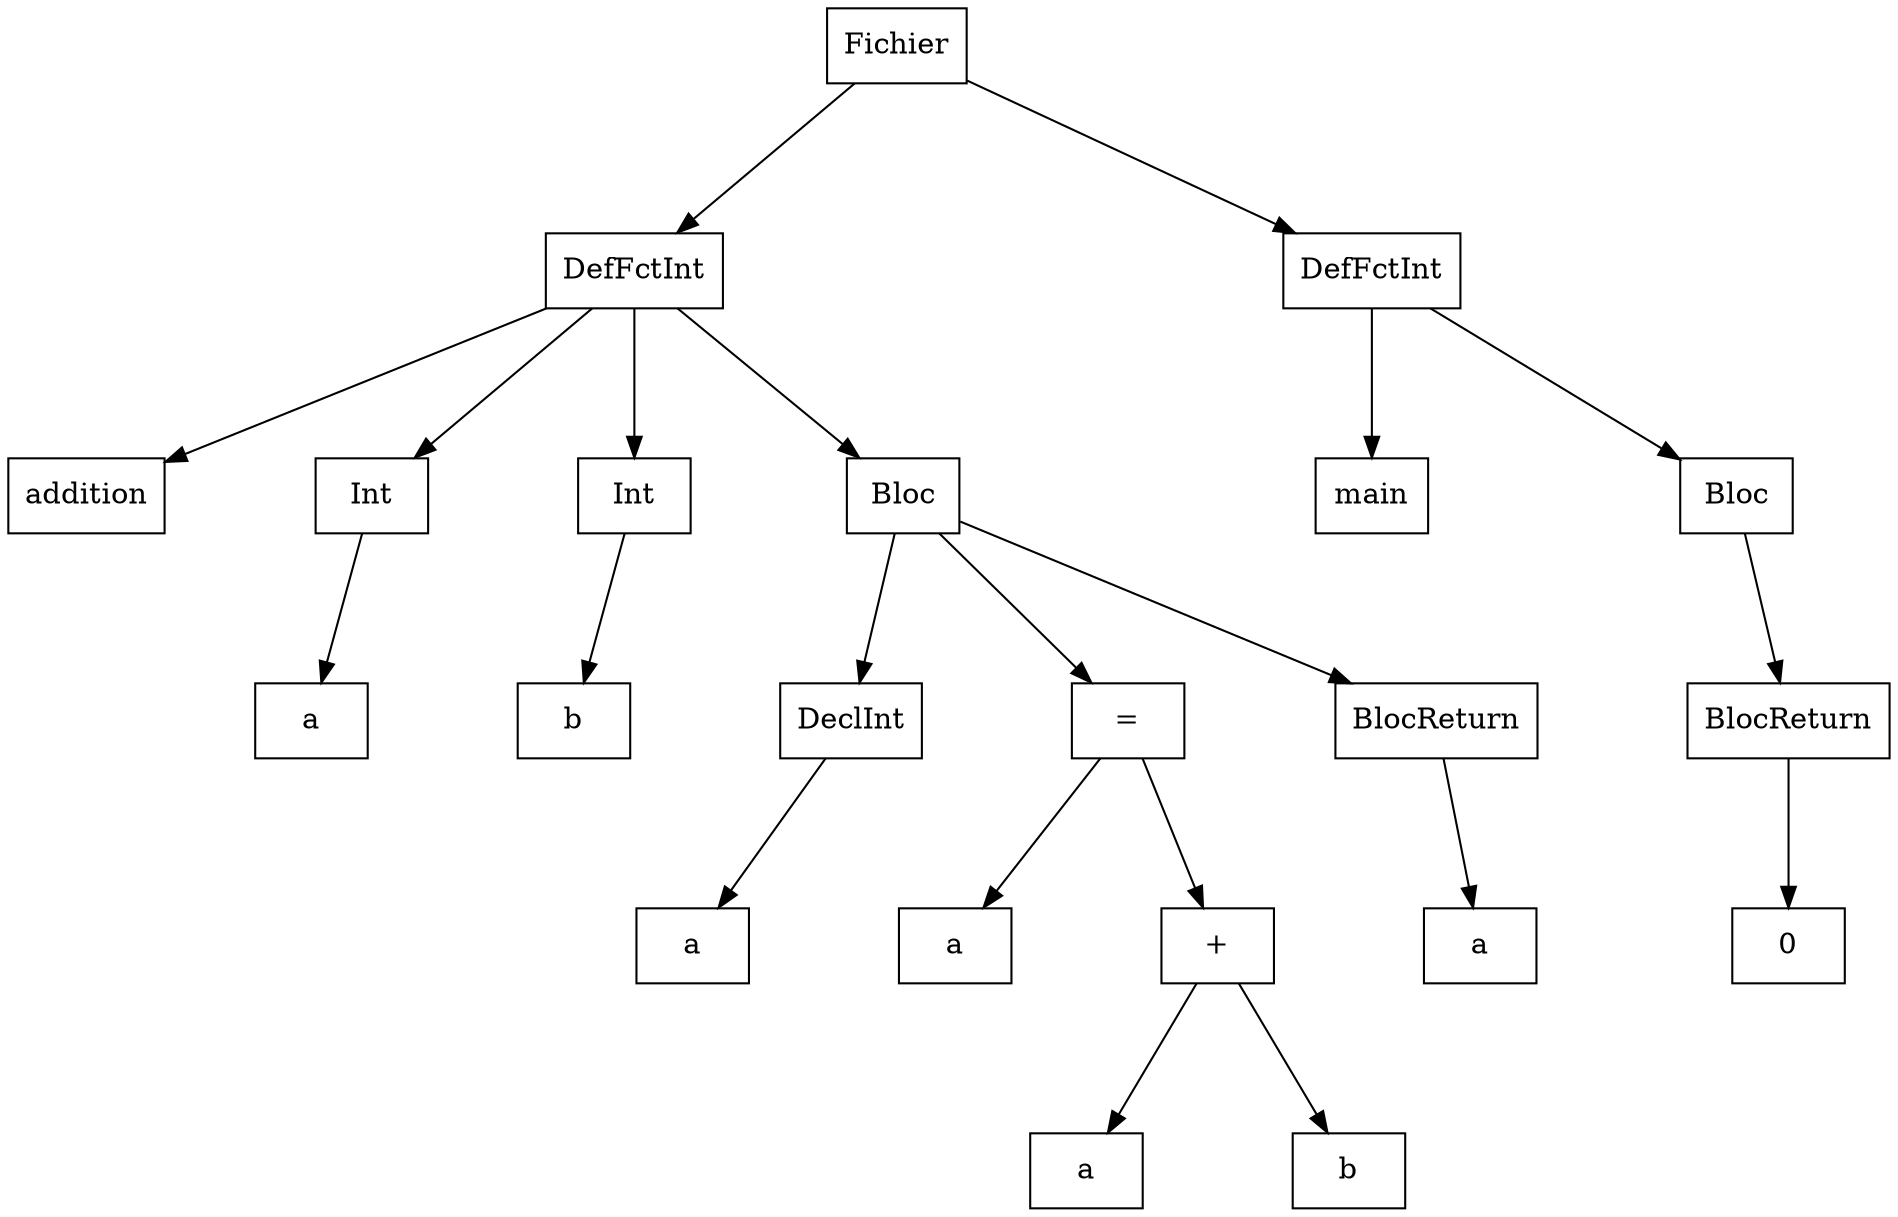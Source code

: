 digraph "ast"{

	nodesep=1;
	ranksep=1;

	N0 [label="Fichier", shape="box"];
	N1 [label="DefFctInt", shape="box"];
	N2 [label="addition", shape="box"];
	N3 [label="Int", shape="box"];
	N4 [label="a", shape="box"];
	N5 [label="Int", shape="box"];
	N6 [label="b", shape="box"];
	N7 [label="Bloc", shape="box"];
	N8 [label="DeclInt", shape="box"];
	N9 [label="a", shape="box"];
	N10 [label="=", shape="box"];
	N11 [label="a", shape="box"];
	N12 [label="+", shape="box"];
	N13 [label="a", shape="box"];
	N14 [label="b", shape="box"];
	N15 [label="BlocReturn", shape="box"];
	N16 [label="a", shape="box"];
	N17 [label="DefFctInt", shape="box"];
	N18 [label="main", shape="box"];
	N19 [label="Bloc", shape="box"];
	N20 [label="BlocReturn", shape="box"];
	N21 [label="0", shape="box"];

	N1 -> N2; 
	N3 -> N4; 
	N1 -> N3; 
	N5 -> N6; 
	N1 -> N5; 
	N8 -> N9; 
	N7 -> N8; 
	N10 -> N11; 
	N12 -> N13; 
	N12 -> N14; 
	N10 -> N12; 
	N7 -> N10; 
	N15 -> N16; 
	N7 -> N15; 
	N1 -> N7; 
	N0 -> N1; 
	N17 -> N18; 
	N20 -> N21; 
	N19 -> N20; 
	N17 -> N19; 
	N0 -> N17; 
}
